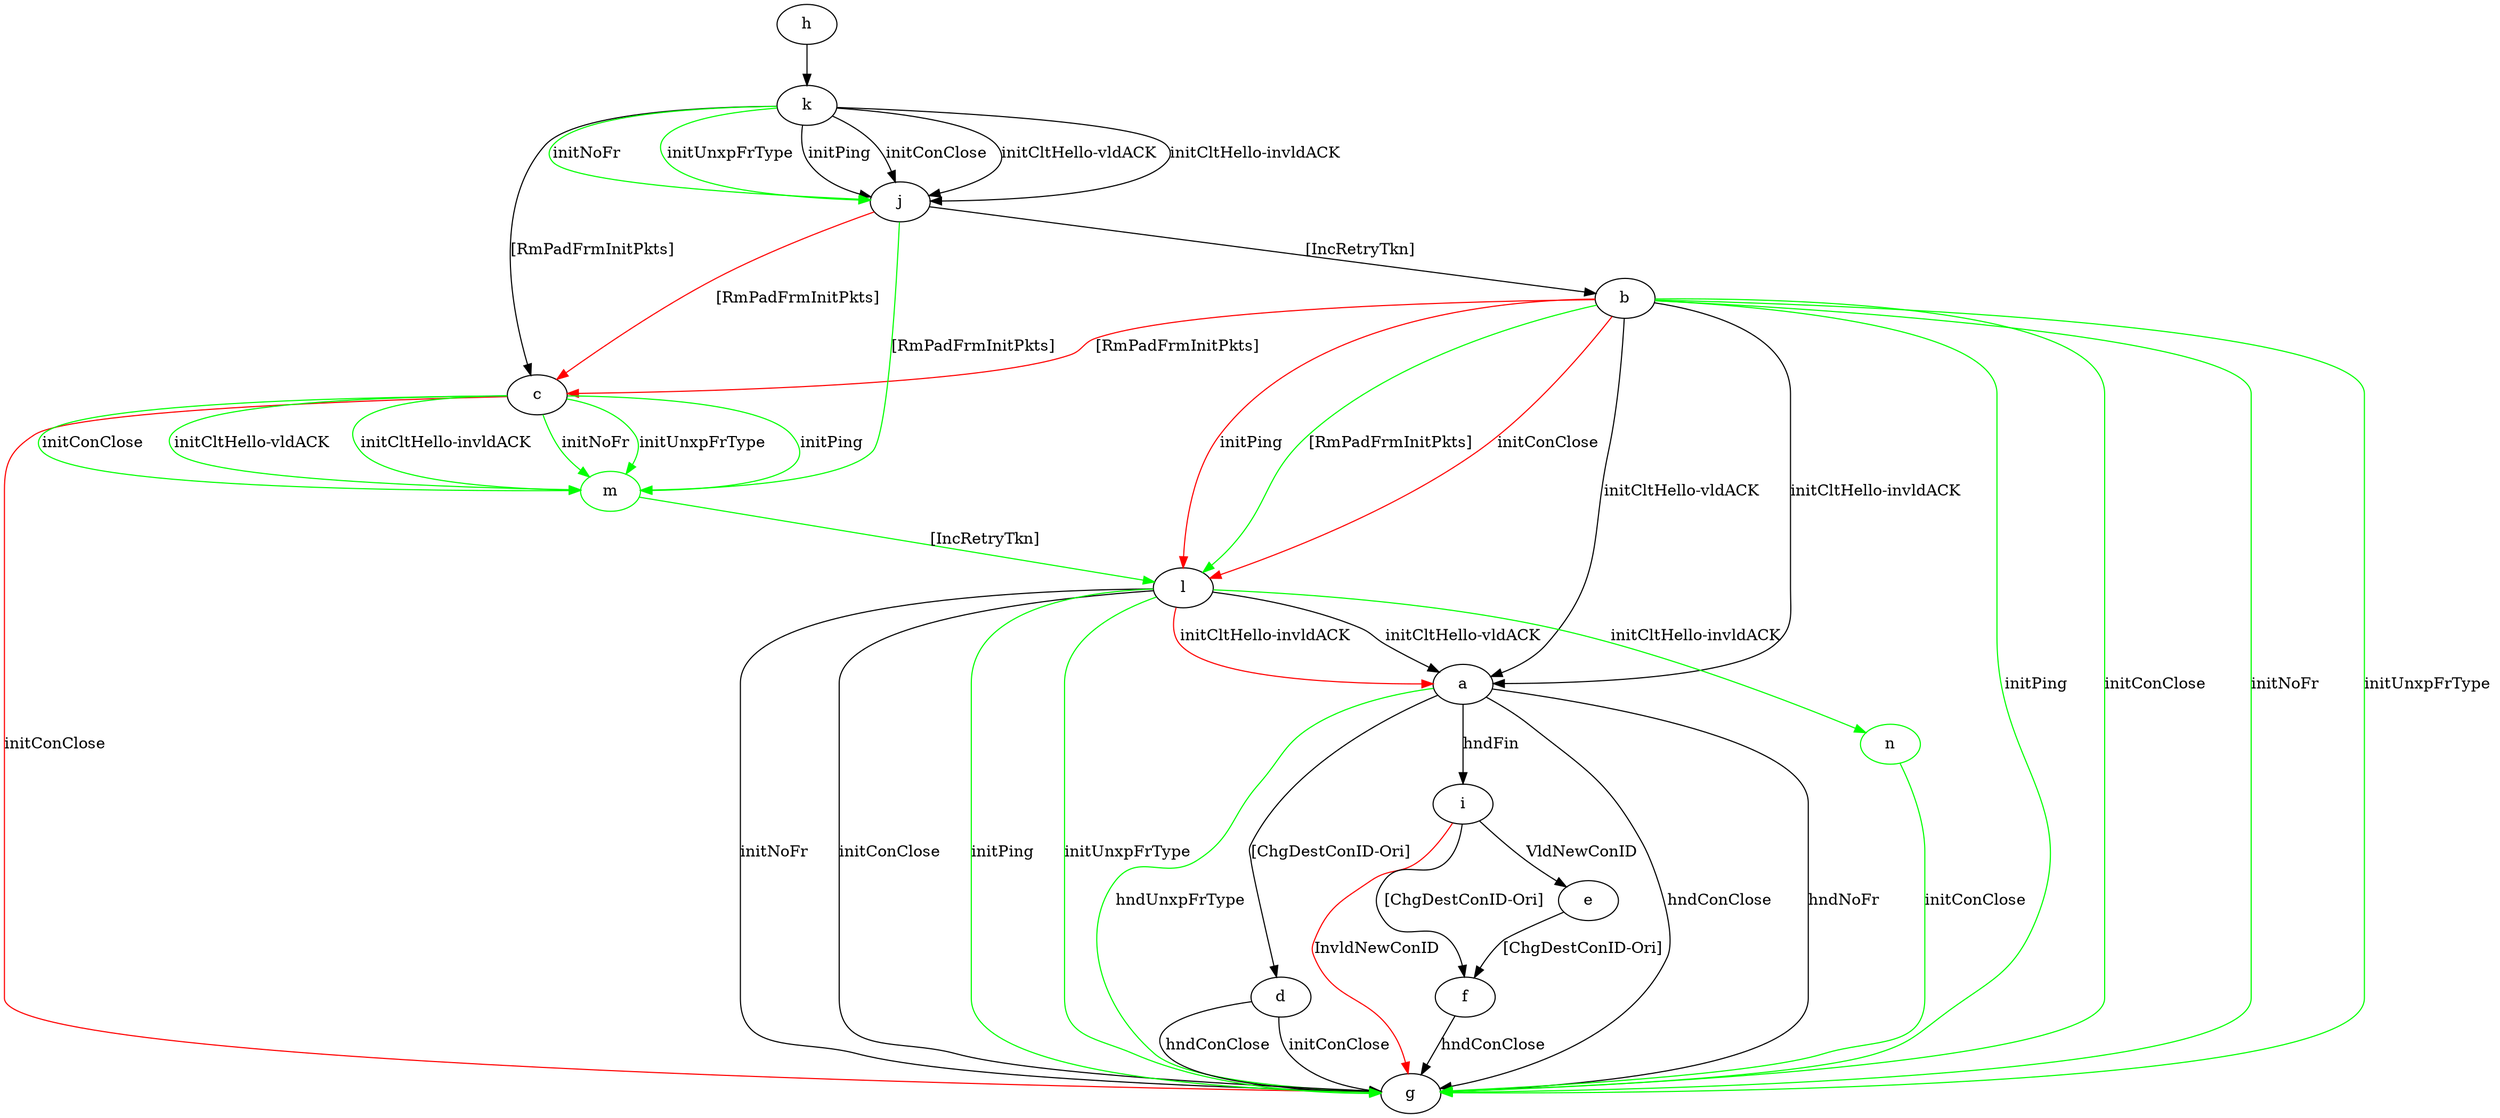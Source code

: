 digraph "" {
	a -> d	[key=0,
		label="[ChgDestConID-Ori] "];
	a -> g	[key=0,
		label="hndConClose "];
	a -> g	[key=1,
		label="hndNoFr "];
	a -> g	[key=2,
		color=green,
		label="hndUnxpFrType "];
	a -> i	[key=0,
		label="hndFin "];
	b -> a	[key=0,
		label="initCltHello-vldACK "];
	b -> a	[key=1,
		label="initCltHello-invldACK "];
	b -> c	[key=0,
		color=red,
		label="[RmPadFrmInitPkts] "];
	b -> g	[key=0,
		color=green,
		label="initPing "];
	b -> g	[key=1,
		color=green,
		label="initConClose "];
	b -> g	[key=2,
		color=green,
		label="initNoFr "];
	b -> g	[key=3,
		color=green,
		label="initUnxpFrType "];
	b -> l	[key=0,
		color=green,
		label="[RmPadFrmInitPkts] "];
	b -> l	[key=1,
		color=red,
		label="initPing "];
	b -> l	[key=2,
		color=red,
		label="initConClose "];
	c -> g	[key=0,
		color=red,
		label="initConClose "];
	m	[color=green];
	c -> m	[key=0,
		color=green,
		label="initPing "];
	c -> m	[key=1,
		color=green,
		label="initConClose "];
	c -> m	[key=2,
		color=green,
		label="initCltHello-vldACK "];
	c -> m	[key=3,
		color=green,
		label="initCltHello-invldACK "];
	c -> m	[key=4,
		color=green,
		label="initNoFr "];
	c -> m	[key=5,
		color=green,
		label="initUnxpFrType "];
	d -> g	[key=0,
		label="initConClose "];
	d -> g	[key=1,
		label="hndConClose "];
	e -> f	[key=0,
		label="[ChgDestConID-Ori] "];
	f -> g	[key=0,
		label="hndConClose "];
	h -> k	[key=0];
	i -> e	[key=0,
		label="VldNewConID "];
	i -> f	[key=0,
		label="[ChgDestConID-Ori] "];
	i -> g	[key=0,
		color=red,
		label="InvldNewConID "];
	j -> b	[key=0,
		label="[IncRetryTkn] "];
	j -> c	[key=0,
		color=red,
		label="[RmPadFrmInitPkts] "];
	j -> m	[key=0,
		color=green,
		label="[RmPadFrmInitPkts] "];
	k -> c	[key=0,
		label="[RmPadFrmInitPkts] "];
	k -> j	[key=0,
		label="initPing "];
	k -> j	[key=1,
		label="initConClose "];
	k -> j	[key=2,
		label="initCltHello-vldACK "];
	k -> j	[key=3,
		label="initCltHello-invldACK "];
	k -> j	[key=4,
		color=green,
		label="initNoFr "];
	k -> j	[key=5,
		color=green,
		label="initUnxpFrType "];
	l -> a	[key=0,
		label="initCltHello-vldACK "];
	l -> a	[key=1,
		color=red,
		label="initCltHello-invldACK "];
	l -> g	[key=0,
		label="initConClose "];
	l -> g	[key=1,
		label="initNoFr "];
	l -> g	[key=2,
		color=green,
		label="initPing "];
	l -> g	[key=3,
		color=green,
		label="initUnxpFrType "];
	n	[color=green];
	l -> n	[key=0,
		color=green,
		label="initCltHello-invldACK "];
	m -> l	[key=0,
		color=green,
		label="[IncRetryTkn] "];
	n -> g	[key=0,
		color=green,
		label="initConClose "];
}

